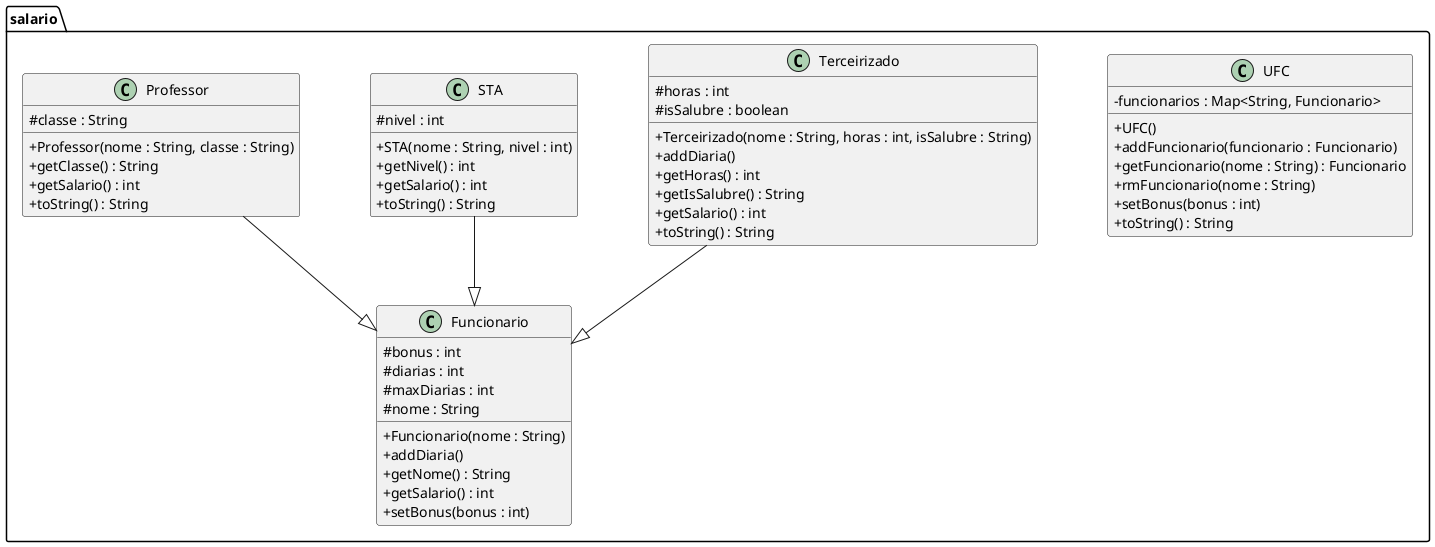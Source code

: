 @startuml diagrama
'!theme resume-light
skinparam classAttributeIconSize 0
'hide empty methods
'hide empty attributes
skinparam nodesep 70
skinparam ranksep 60
package salario {
class UFC {
    - funcionarios : Map<String, Funcionario>
    
    + UFC()
    + addFuncionario(funcionario : Funcionario)
    + getFuncionario(nome : String) : Funcionario 
    + rmFuncionario(nome : String)
    + setBonus(bonus : int)
    + toString() : String 
}
class Terceirizado {
    # horas : int 
    # isSalubre : boolean 
    __
    + Terceirizado(nome : String, horas : int, isSalubre : String)
    + addDiaria()
    + getHoras() : int 
    + getIsSalubre() : String 
    + getSalario() : int 
    + toString() : String
}
class STA {
    # nivel : int
    __
    + STA(nome : String, nivel : int)
    + getNivel() : int 
    + getSalario() : int
    + toString() : String 
}
class Professor {
    # classe : String
    __
    + Professor(nome : String, classe : String)
    + getClasse() : String 
    + getSalario() : int 
    + toString() : String 
}
class Funcionario {
    # bonus : int 
    # diarias : int 
    # maxDiarias : int 
    # nome : String
    __
    + Funcionario(nome : String) 
    + addDiaria()
    + getNome() : String 
    + getSalario() : int 
    + setBonus(bonus : int)
}
Terceirizado --|> Funcionario
STA --|> Funcionario
Professor --|> Funcionario  
}
@enduml